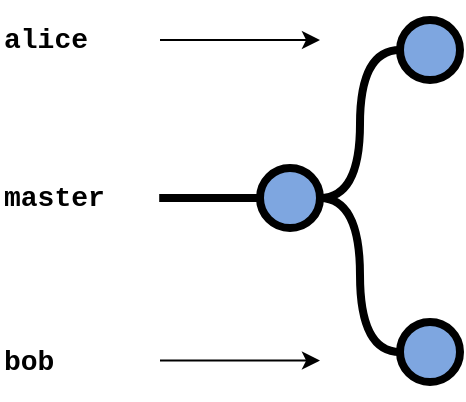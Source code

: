 <mxfile version="13.5.7" type="device"><diagram id="53IQXVl9icCSp_Kw3Ib1" name="Page-1"><mxGraphModel dx="666" dy="387" grid="1" gridSize="10" guides="1" tooltips="1" connect="1" arrows="1" fold="1" page="1" pageScale="1" pageWidth="1100" pageHeight="850" math="0" shadow="0"><root><mxCell id="0"/><mxCell id="1" parent="0"/><mxCell id="uWUnNED6HEl2aK5fdaIb-9" style="edgeStyle=orthogonalEdgeStyle;curved=1;rounded=0;html=1;exitX=1;exitY=0.5;exitPerimeter=0;entryX=0;entryY=0.5;entryPerimeter=0;endArrow=none;endFill=0;jettySize=auto;orthogonalLoop=1;strokeWidth=4;fontSize=15;" parent="1" source="uWUnNED6HEl2aK5fdaIb-10" target="uWUnNED6HEl2aK5fdaIb-15" edge="1"><mxGeometry relative="1" as="geometry"/></mxCell><mxCell id="uWUnNED6HEl2aK5fdaIb-10" value="&lt;br&gt;" style="verticalLabelPosition=bottom;verticalAlign=top;html=1;strokeWidth=4;shape=mxgraph.flowchart.on-page_reference;plain-blue;gradientColor=none;strokeColor=#000000;fillColor=#7EA6E0;" parent="1" vertex="1"><mxGeometry x="210" y="204" width="30" height="30" as="geometry"/></mxCell><mxCell id="uWUnNED6HEl2aK5fdaIb-13" value="master" style="text;html=1;strokeColor=none;fillColor=none;align=left;verticalAlign=middle;whiteSpace=wrap;overflow=hidden;fontSize=14;fontStyle=1;fontFamily=Courier New;" parent="1" vertex="1"><mxGeometry x="80" y="198" width="80" height="42" as="geometry"/></mxCell><mxCell id="uWUnNED6HEl2aK5fdaIb-15" value="" style="verticalLabelPosition=bottom;verticalAlign=top;html=1;strokeWidth=4;shape=mxgraph.flowchart.on-page_reference;plain-purple;gradientColor=none;strokeColor=#000000;fillColor=#7EA6E0;" parent="1" vertex="1"><mxGeometry x="280" y="281" width="30" height="30" as="geometry"/></mxCell><mxCell id="uWUnNED6HEl2aK5fdaIb-20" value="bob" style="text;html=1;strokeColor=none;fillColor=none;align=left;verticalAlign=middle;whiteSpace=wrap;overflow=hidden;fontSize=14;fontStyle=1;fontFamily=Courier New;" parent="1" vertex="1"><mxGeometry x="80" y="281" width="80" height="39" as="geometry"/></mxCell><mxCell id="uWUnNED6HEl2aK5fdaIb-75" style="edgeStyle=orthogonalEdgeStyle;rounded=0;orthogonalLoop=1;jettySize=auto;html=1;entryX=1;entryY=0.5;entryDx=0;entryDy=0;entryPerimeter=0;endArrow=none;endFill=0;strokeWidth=4;curved=1;" parent="1" source="uWUnNED6HEl2aK5fdaIb-69" target="uWUnNED6HEl2aK5fdaIb-10" edge="1"><mxGeometry relative="1" as="geometry"/></mxCell><mxCell id="uWUnNED6HEl2aK5fdaIb-69" value="" style="verticalLabelPosition=bottom;verticalAlign=top;html=1;strokeWidth=4;shape=stencil(rZRNb8IwDIZ/TY6b0mRMu04dHIcEh51DcWlESKIkG9u/X4o7aDsqIlqpB3+89WMnignPfSUsEEa1OADhb4SxpX6wYlfHVlCCA11Em0W3wvwzRffYdYW3UASMfQknxUY1//ngzB6OchuaClJX4GSos3xO6GvU1N/Z4HlhtI7VpNG+I+kJW/IIEVLHmvQbIfRxhvifxkfPRvIBArhO9DL9OwYIW0wFztLA6/Hg7rx/bdwCf4wGZ/eB5xMcdfbUu+VL5OZNjx/8Gv9llshfT8E/0+6Yf4rz/89Pnz+Nz/MoGNoHLdVGFPudM596mzINKCWth8HHc3XF9RZgSuMDXbVEpXGQ3ncplcJ9mtjAQPlonNK4/k+ZXw==);plain-purple;gradientColor=none;strokeColor=#000000;fillColor=#7EA6E0;" parent="1" vertex="1"><mxGeometry x="280" y="130" width="30" height="30" as="geometry"/></mxCell><mxCell id="7GXBWINWoV3saN9EbP7e-1" value="" style="endArrow=classic;html=1;strokeWidth=1;fontFamily=Courier New;fontColor=#009900;" parent="1" source="7GXBWINWoV3saN9EbP7e-2" edge="1"><mxGeometry width="50" height="50" relative="1" as="geometry"><mxPoint x="202.25" y="100" as="sourcePoint"/><mxPoint x="240" y="140" as="targetPoint"/><Array as="points"/></mxGeometry></mxCell><mxCell id="7GXBWINWoV3saN9EbP7e-2" value="alice" style="text;html=1;strokeColor=none;fillColor=none;align=left;verticalAlign=middle;whiteSpace=wrap;overflow=hidden;fontSize=14;fontStyle=1;fontFamily=Courier New;" parent="1" vertex="1"><mxGeometry x="80" y="120" width="80" height="40" as="geometry"/></mxCell><mxCell id="7GXBWINWoV3saN9EbP7e-4" value="" style="endArrow=classic;html=1;strokeWidth=1;fontFamily=Courier New;fontColor=#009900;" parent="1" edge="1"><mxGeometry width="50" height="50" relative="1" as="geometry"><mxPoint x="160" y="300.3" as="sourcePoint"/><mxPoint x="240" y="300.3" as="targetPoint"/><Array as="points"/></mxGeometry></mxCell><mxCell id="7GXBWINWoV3saN9EbP7e-5" value="" style="endArrow=none;html=1;exitX=0.995;exitY=0.5;exitDx=0;exitDy=0;exitPerimeter=0;entryX=0;entryY=0.5;entryDx=0;entryDy=0;entryPerimeter=0;strokeWidth=4;" parent="1" source="uWUnNED6HEl2aK5fdaIb-13" target="uWUnNED6HEl2aK5fdaIb-10" edge="1"><mxGeometry width="50" height="50" relative="1" as="geometry"><mxPoint x="150" y="270" as="sourcePoint"/><mxPoint x="200" y="220" as="targetPoint"/></mxGeometry></mxCell></root></mxGraphModel></diagram></mxfile>